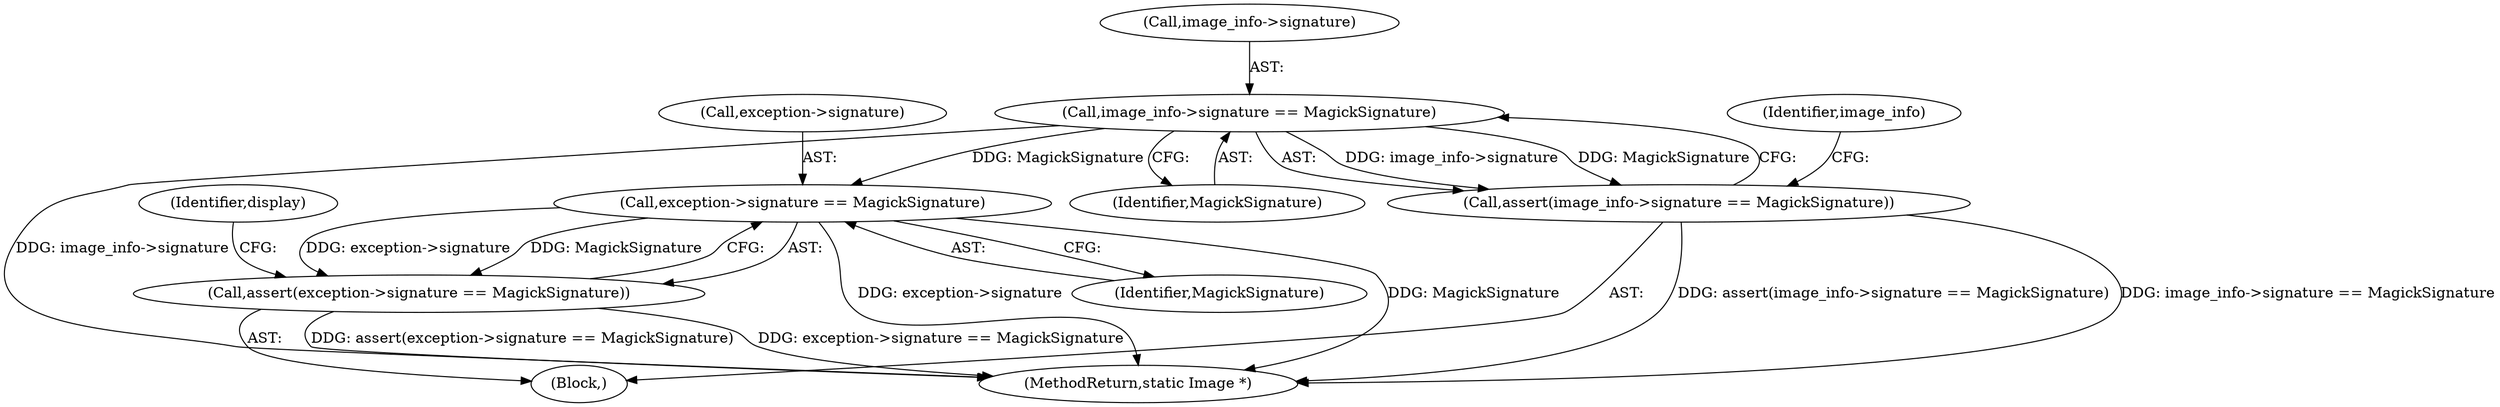 digraph "0_ImageMagick_f6e9d0d9955e85bdd7540b251cd50d598dacc5e6_13@pointer" {
"1000152" [label="(Call,image_info->signature == MagickSignature)"];
"1000151" [label="(Call,assert(image_info->signature == MagickSignature))"];
"1000179" [label="(Call,exception->signature == MagickSignature)"];
"1000178" [label="(Call,assert(exception->signature == MagickSignature))"];
"1000180" [label="(Call,exception->signature)"];
"1000151" [label="(Call,assert(image_info->signature == MagickSignature))"];
"1000122" [label="(Block,)"];
"1001548" [label="(MethodReturn,static Image *)"];
"1000152" [label="(Call,image_info->signature == MagickSignature)"];
"1000183" [label="(Identifier,MagickSignature)"];
"1000153" [label="(Call,image_info->signature)"];
"1000156" [label="(Identifier,MagickSignature)"];
"1000160" [label="(Identifier,image_info)"];
"1000178" [label="(Call,assert(exception->signature == MagickSignature))"];
"1000179" [label="(Call,exception->signature == MagickSignature)"];
"1000185" [label="(Identifier,display)"];
"1000152" -> "1000151"  [label="AST: "];
"1000152" -> "1000156"  [label="CFG: "];
"1000153" -> "1000152"  [label="AST: "];
"1000156" -> "1000152"  [label="AST: "];
"1000151" -> "1000152"  [label="CFG: "];
"1000152" -> "1001548"  [label="DDG: image_info->signature"];
"1000152" -> "1000151"  [label="DDG: image_info->signature"];
"1000152" -> "1000151"  [label="DDG: MagickSignature"];
"1000152" -> "1000179"  [label="DDG: MagickSignature"];
"1000151" -> "1000122"  [label="AST: "];
"1000160" -> "1000151"  [label="CFG: "];
"1000151" -> "1001548"  [label="DDG: assert(image_info->signature == MagickSignature)"];
"1000151" -> "1001548"  [label="DDG: image_info->signature == MagickSignature"];
"1000179" -> "1000178"  [label="AST: "];
"1000179" -> "1000183"  [label="CFG: "];
"1000180" -> "1000179"  [label="AST: "];
"1000183" -> "1000179"  [label="AST: "];
"1000178" -> "1000179"  [label="CFG: "];
"1000179" -> "1001548"  [label="DDG: exception->signature"];
"1000179" -> "1001548"  [label="DDG: MagickSignature"];
"1000179" -> "1000178"  [label="DDG: exception->signature"];
"1000179" -> "1000178"  [label="DDG: MagickSignature"];
"1000178" -> "1000122"  [label="AST: "];
"1000185" -> "1000178"  [label="CFG: "];
"1000178" -> "1001548"  [label="DDG: assert(exception->signature == MagickSignature)"];
"1000178" -> "1001548"  [label="DDG: exception->signature == MagickSignature"];
}
